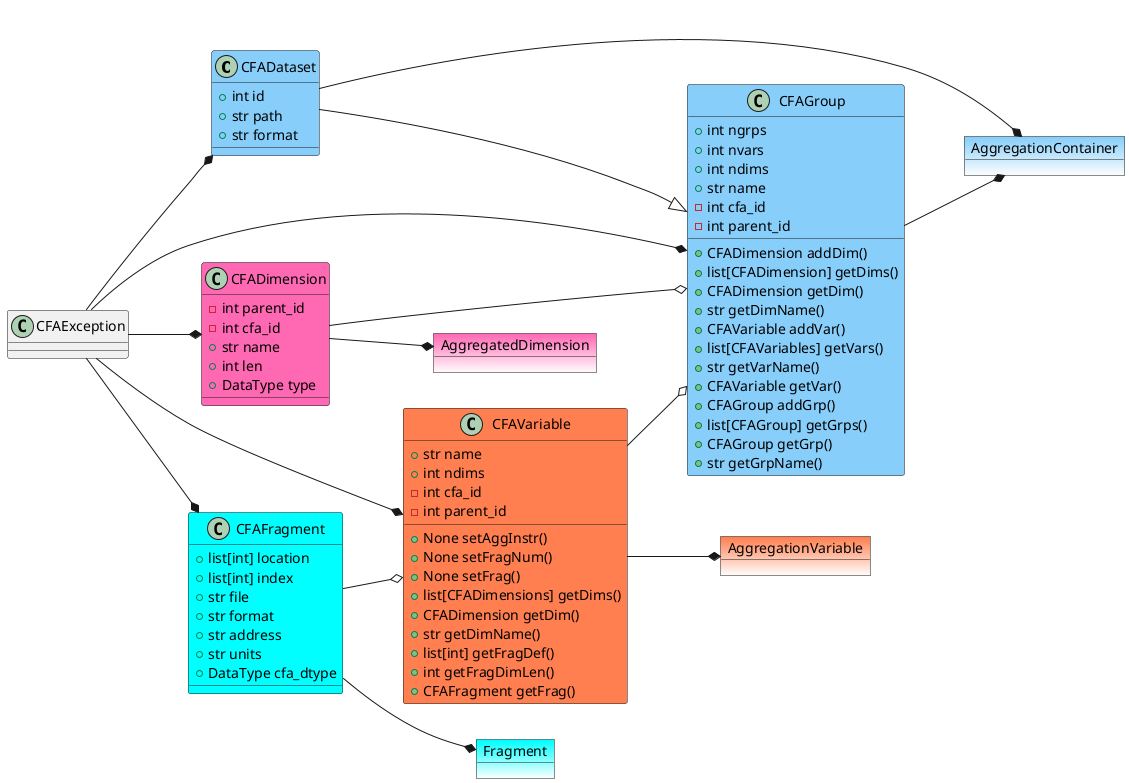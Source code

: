@startuml cfa_class_diagram
left to right direction

class CFADataset #lightskyblue{
    +int id
    +str path
    +str format
}

object AggregationContainer #lightskyblue-white{
}

class CFAGroup #lightskyblue{
    +int ngrps
    +int nvars
    +int ndims
    +str name
    -int cfa_id
    -int parent_id
    +CFADimension addDim()
    +list[CFADimension] getDims()
    +CFADimension getDim()
    +str getDimName()
    +CFAVariable addVar()
    +list[CFAVariables] getVars()
    +str getVarName()
    +CFAVariable getVar()
    +CFAGroup addGrp()
    +list[CFAGroup] getGrps()
    +CFAGroup getGrp()
    +str getGrpName()
}

class CFADimension #hotpink{
    -int parent_id
    -int cfa_id
    +str name
    +int len
    +DataType type
}

object AggregatedDimension #hotpink-white{
}

class CFAVariable #coral{
    +str name
    +int ndims
    -int cfa_id
    -int parent_id
    +None setAggInstr()
    +None setFragNum()
    +None setFrag()
    +list[CFADimensions] getDims()
    +CFADimension getDim()
    +str getDimName()
    +list[int] getFragDef()
    +int getFragDimLen()
    +CFAFragment getFrag()
}

object AggregationVariable #coral-white{
}

class CFAFragment #cyan{
    +list[int] location
    +list[int] index
    +str file
    +str format
    +str address
    +str units
    +DataType cfa_dtype
}

object Fragment #cyan-white{

}

class CFAException{

}

CFADataset ---|> CFAGroup
CFADimension --o CFAGroup
CFAVariable --o CFAGroup
CFAFragment --o CFAVariable

CFAException --* CFAGroup
CFAException --* CFAVariable
CFAException --* CFADimension
CFAException --* CFADataset
CFAException --* CFAFragment

CFADataset --* AggregationContainer
CFAGroup --* AggregationContainer
CFADimension --* AggregatedDimension
CFAVariable --* AggregationVariable

CFAFragment --* Fragment
@enduml
